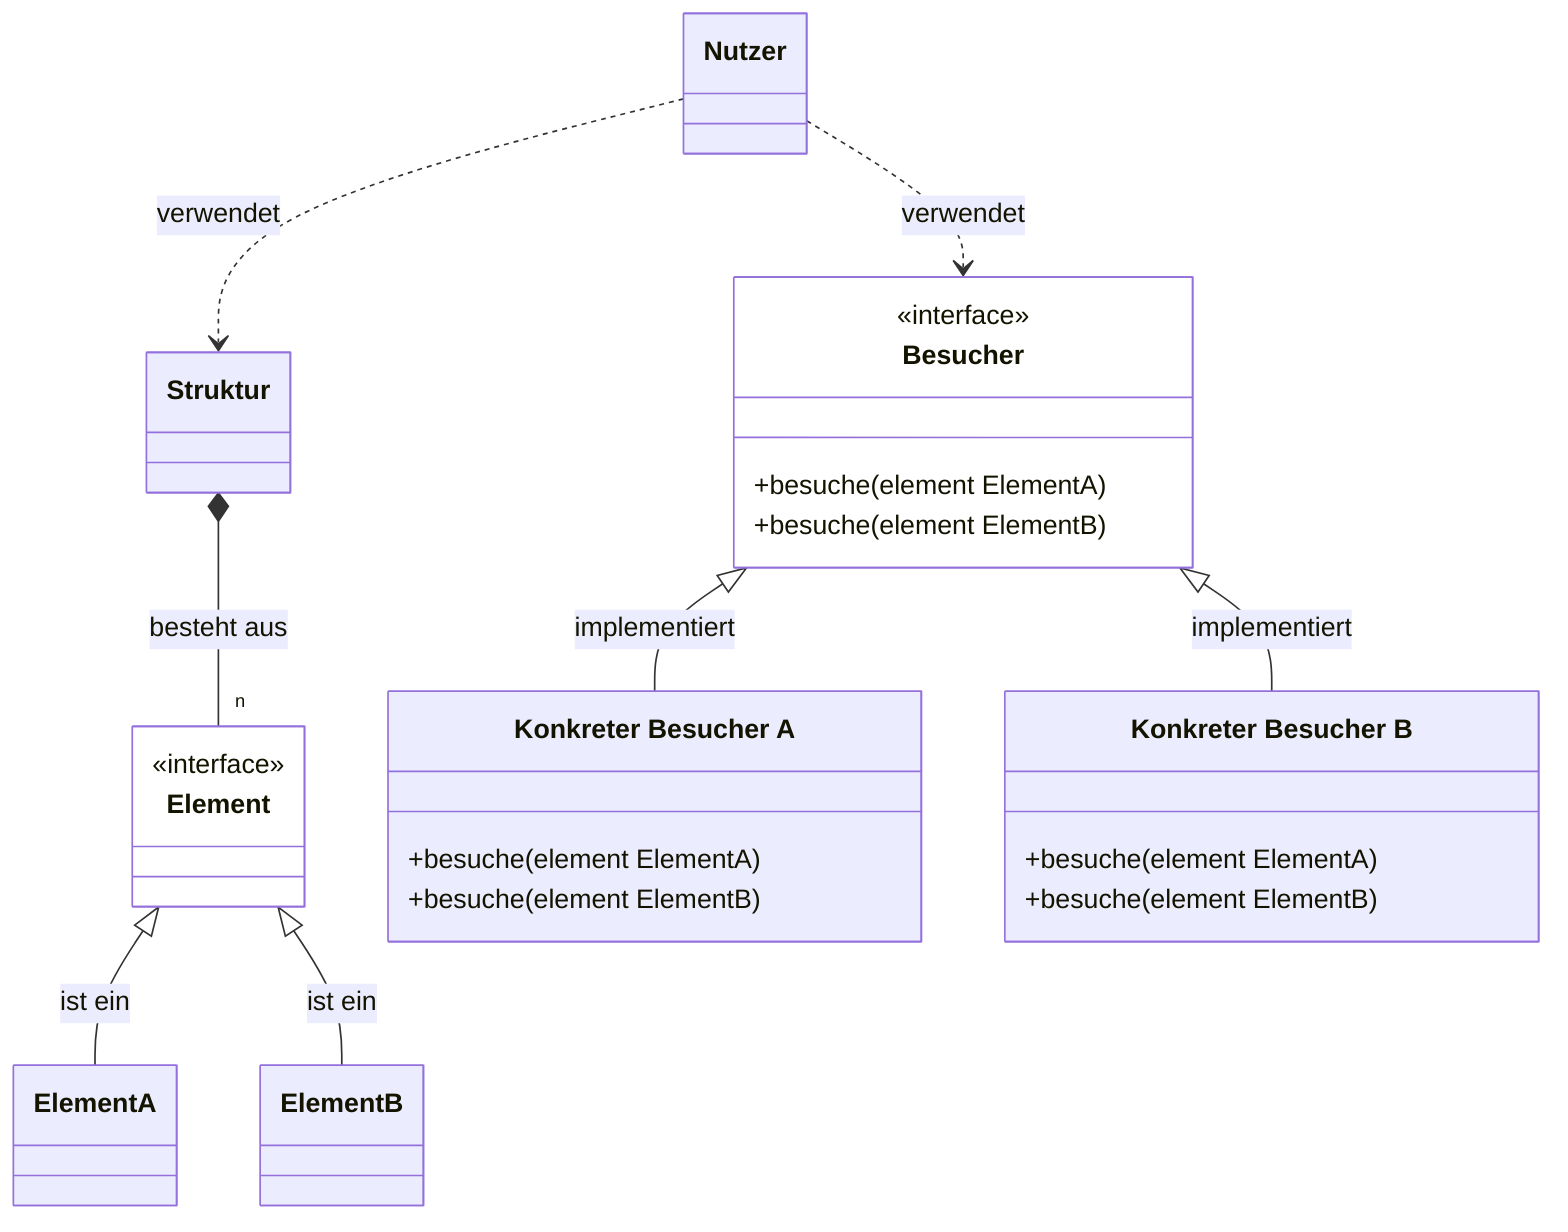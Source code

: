classDiagram

    class Nutzer {

    }

    class Struktur {

    }

    class Element {
        <<interface>>
    }

    class ElementA {

    }

    class ElementB {

    }

    class Besucher {
        <<interface>>
        +besuche(element ElementA)
        +besuche(element ElementB)
    }

    class KonkreterBesucherA["Konkreter Besucher A"] {
        +besuche(element ElementA)
        +besuche(element ElementB)
    }

    class KonkreterBesucherB["Konkreter Besucher B"] {
        +besuche(element ElementA)
        +besuche(element ElementB)
    }

    Nutzer ..> Struktur: verwendet
    Nutzer ..> Besucher: verwendet

    Struktur *--"n" Element: besteht aus

    Element <|-- ElementA: ist ein
    Element <|-- ElementB: ist ein

    Besucher <|-- KonkreterBesucherA: implementiert
    Besucher <|-- KonkreterBesucherB: implementiert

    style Element fill:white
    style Besucher fill:white